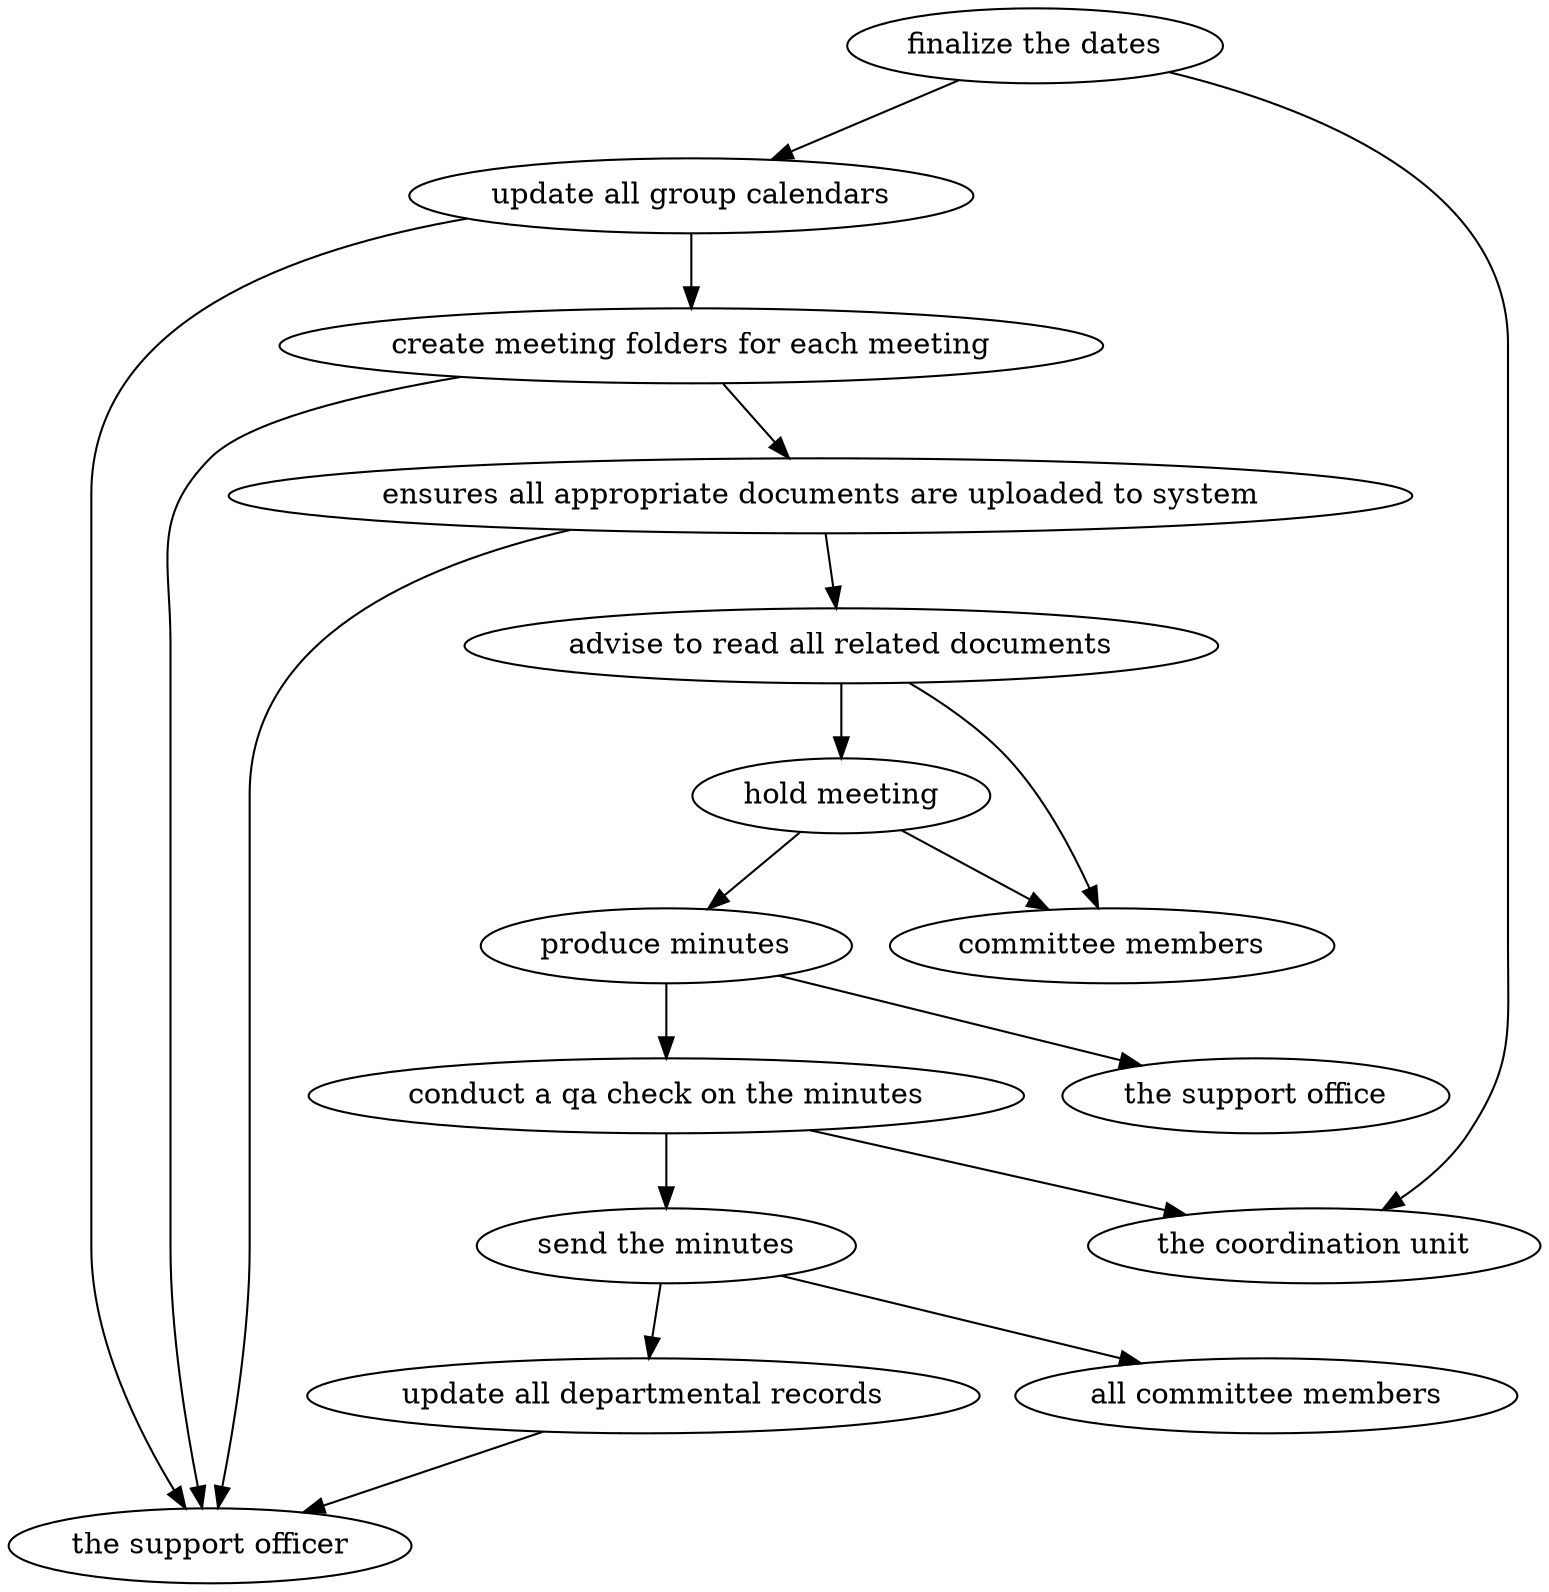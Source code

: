 strict digraph "doc-9.4" {
	graph [name="doc-9.4"];
	"finalize the dates"	[attrs="{'type': 'Activity', 'label': 'finalize the dates'}"];
	"update all group calendars"	[attrs="{'type': 'Activity', 'label': 'update all group calendars'}"];
	"finalize the dates" -> "update all group calendars"	[attrs="{'type': 'flow', 'label': 'flow'}"];
	"the coordination unit"	[attrs="{'type': 'Actor', 'label': 'the coordination unit'}"];
	"finalize the dates" -> "the coordination unit"	[attrs="{'type': 'actor performer', 'label': 'actor performer'}"];
	"create meeting folders for each meeting"	[attrs="{'type': 'Activity', 'label': 'create meeting folders for each meeting'}"];
	"update all group calendars" -> "create meeting folders for each meeting"	[attrs="{'type': 'flow', 'label': 'flow'}"];
	"the support officer"	[attrs="{'type': 'Actor', 'label': 'the support officer'}"];
	"update all group calendars" -> "the support officer"	[attrs="{'type': 'actor performer', 'label': 'actor performer'}"];
	"ensures all appropriate documents are uploaded to system"	[attrs="{'type': 'Activity', 'label': 'ensures all appropriate documents are uploaded to system'}"];
	"create meeting folders for each meeting" -> "ensures all appropriate documents are uploaded to system"	[attrs="{'type': 'flow', 'label': 'flow'}"];
	"create meeting folders for each meeting" -> "the support officer"	[attrs="{'type': 'actor performer', 'label': 'actor performer'}"];
	"advise to read all related documents"	[attrs="{'type': 'Activity', 'label': 'advise to read all related documents'}"];
	"ensures all appropriate documents are uploaded to system" -> "advise to read all related documents"	[attrs="{'type': 'flow', 'label': 'flow'}"];
	"ensures all appropriate documents are uploaded to system" -> "the support officer"	[attrs="{'type': 'actor performer', 'label': 'actor performer'}"];
	"hold meeting"	[attrs="{'type': 'Activity', 'label': 'hold meeting'}"];
	"advise to read all related documents" -> "hold meeting"	[attrs="{'type': 'flow', 'label': 'flow'}"];
	"committee members"	[attrs="{'type': 'Actor', 'label': 'committee members'}"];
	"advise to read all related documents" -> "committee members"	[attrs="{'type': 'actor performer', 'label': 'actor performer'}"];
	"produce minutes"	[attrs="{'type': 'Activity', 'label': 'produce minutes'}"];
	"hold meeting" -> "produce minutes"	[attrs="{'type': 'flow', 'label': 'flow'}"];
	"hold meeting" -> "committee members"	[attrs="{'type': 'actor performer', 'label': 'actor performer'}"];
	"conduct a qa check on the minutes"	[attrs="{'type': 'Activity', 'label': 'conduct a qa check on the minutes'}"];
	"produce minutes" -> "conduct a qa check on the minutes"	[attrs="{'type': 'flow', 'label': 'flow'}"];
	"the support office"	[attrs="{'type': 'Actor', 'label': 'the support office'}"];
	"produce minutes" -> "the support office"	[attrs="{'type': 'actor performer', 'label': 'actor performer'}"];
	"send the minutes"	[attrs="{'type': 'Activity', 'label': 'send the minutes'}"];
	"conduct a qa check on the minutes" -> "send the minutes"	[attrs="{'type': 'flow', 'label': 'flow'}"];
	"conduct a qa check on the minutes" -> "the coordination unit"	[attrs="{'type': 'actor performer', 'label': 'actor performer'}"];
	"update all departmental records"	[attrs="{'type': 'Activity', 'label': 'update all departmental records'}"];
	"send the minutes" -> "update all departmental records"	[attrs="{'type': 'flow', 'label': 'flow'}"];
	"all committee members"	[attrs="{'type': 'Actor', 'label': 'all committee members'}"];
	"send the minutes" -> "all committee members"	[attrs="{'type': 'actor performer', 'label': 'actor performer'}"];
	"update all departmental records" -> "the support officer"	[attrs="{'type': 'actor performer', 'label': 'actor performer'}"];
}
